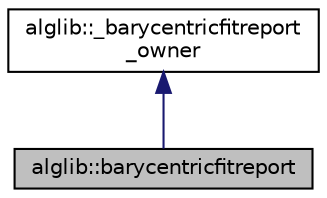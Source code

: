 digraph "alglib::barycentricfitreport"
{
  edge [fontname="Helvetica",fontsize="10",labelfontname="Helvetica",labelfontsize="10"];
  node [fontname="Helvetica",fontsize="10",shape=record];
  Node0 [label="alglib::barycentricfitreport",height=0.2,width=0.4,color="black", fillcolor="grey75", style="filled", fontcolor="black"];
  Node1 -> Node0 [dir="back",color="midnightblue",fontsize="10",style="solid",fontname="Helvetica"];
  Node1 [label="alglib::_barycentricfitreport\l_owner",height=0.2,width=0.4,color="black", fillcolor="white", style="filled",URL="$classalglib_1_1__barycentricfitreport__owner.html"];
}
